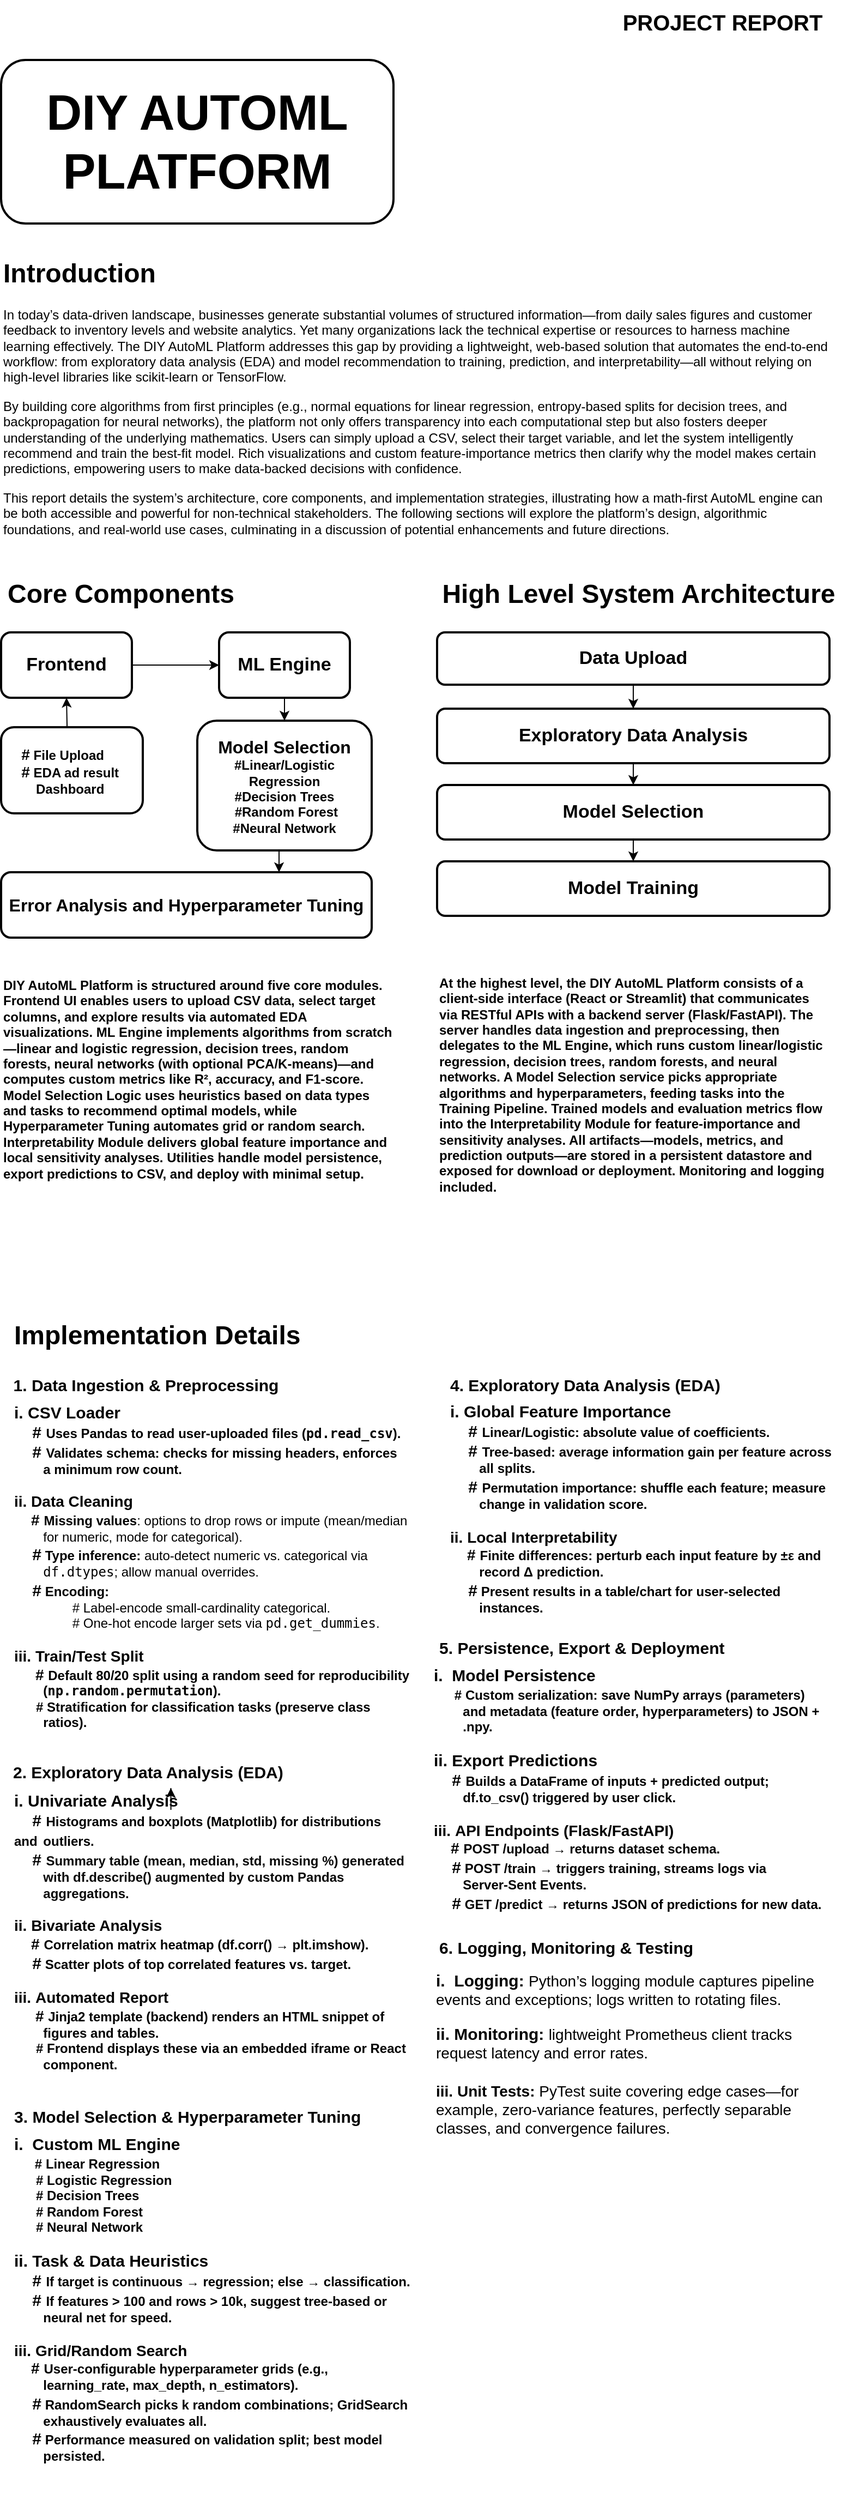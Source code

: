 <mxfile version="26.2.13">
  <diagram name="Page-1" id="kHwdLyBV5pop8FvYFpwH">
    <mxGraphModel dx="1428" dy="783" grid="0" gridSize="10" guides="1" tooltips="1" connect="1" arrows="1" fold="1" page="1" pageScale="1" pageWidth="827" pageHeight="1169" background="light-dark(#FFFFFF,#FFFFFF)" math="0" shadow="0">
      <root>
        <mxCell id="0" />
        <mxCell id="1" parent="0" />
        <mxCell id="PVdDav53qMYlW7E-gHQP-3" value="&lt;font style=&quot;font-size: 45px; color: light-dark(rgb(0, 0, 0), rgb(0, 0, 0));&quot;&gt;&lt;b&gt;DIY AUTOML&lt;/b&gt;&lt;/font&gt;&lt;div&gt;&lt;font style=&quot;font-size: 45px; color: light-dark(rgb(0, 0, 0), rgb(0, 0, 0));&quot;&gt;&lt;b&gt;PLATFORM&lt;/b&gt;&lt;/font&gt;&lt;/div&gt;" style="rounded=1;whiteSpace=wrap;html=1;fillColor=light-dark(#FFFFFF,#FFFFFF);strokeWidth=2;strokeColor=light-dark(#000000,#000000);" vertex="1" parent="1">
          <mxGeometry x="40" y="65" width="360" height="150" as="geometry" />
        </mxCell>
        <mxCell id="PVdDav53qMYlW7E-gHQP-6" value="&lt;font style=&quot;font-size: 20px; color: light-dark(rgb(0, 0, 0), rgb(0, 0, 0));&quot;&gt;&lt;b&gt;PROJECT REPORT&lt;/b&gt;&lt;/font&gt;" style="text;html=1;align=center;verticalAlign=middle;whiteSpace=wrap;rounded=0;" vertex="1" parent="1">
          <mxGeometry x="577" y="10" width="250" height="40" as="geometry" />
        </mxCell>
        <mxCell id="PVdDav53qMYlW7E-gHQP-7" value="&lt;h1 style=&quot;margin-top: 0px;&quot;&gt;&lt;font style=&quot;color: light-dark(rgb(0, 0, 0), rgb(0, 0, 0));&quot;&gt;Introduction&lt;/font&gt;&lt;/h1&gt;&lt;div&gt;&lt;p class=&quot;&quot; data-end=&quot;635&quot; data-start=&quot;23&quot;&gt;&lt;font style=&quot;color: light-dark(rgb(0, 0, 0), rgb(0, 0, 0));&quot;&gt;In today’s data-driven landscape, businesses generate substantial volumes of structured information—from daily sales figures and customer feedback to inventory levels and website analytics. Yet many organizations lack the technical expertise or resources to harness machine learning effectively. The DIY AutoML Platform addresses this gap by providing a lightweight, web‑based solution that automates the end‑to‑end workflow: from exploratory data analysis (EDA) and model recommendation to training, prediction, and interpretability—all without relying on high‑level libraries like scikit‑learn or TensorFlow.&lt;/font&gt;&lt;/p&gt;&lt;p class=&quot;&quot; data-end=&quot;1268&quot; data-start=&quot;637&quot;&gt;&lt;font style=&quot;color: light-dark(rgb(0, 0, 0), rgb(0, 0, 0));&quot;&gt;By building core algorithms from first principles (e.g., normal equations for linear regression, entropy‑based splits for decision trees, and backpropagation for neural networks), the platform not only offers transparency into each computational step but also fosters deeper understanding of the underlying mathematics. Users can simply upload a CSV, select their target variable, and let the system intelligently recommend and train the best‑fit model. Rich visualizations and custom feature‑importance metrics then clarify why the model makes certain predictions, empowering users to make data‑backed decisions with confidence.&lt;/font&gt;&lt;/p&gt;&lt;p class=&quot;&quot; data-end=&quot;1663&quot; data-start=&quot;1270&quot;&gt;&lt;font style=&quot;color: light-dark(rgb(0, 0, 0), rgb(0, 0, 0));&quot;&gt;This report details the system’s architecture, core components, and implementation strategies, illustrating how a math‑first AutoML engine can be both accessible and powerful for non‑technical stakeholders. The following sections will explore the platform’s design, algorithmic foundations, and real‑world use cases, culminating in a discussion of potential enhancements and future directions.&lt;/font&gt;&lt;/p&gt;&lt;/div&gt;" style="text;html=1;whiteSpace=wrap;overflow=hidden;rounded=0;" vertex="1" parent="1">
          <mxGeometry x="40" y="240" width="760" height="280" as="geometry" />
        </mxCell>
        <mxCell id="PVdDav53qMYlW7E-gHQP-8" value="&lt;font style=&quot;font-size: 24px; color: light-dark(rgb(0, 0, 0), rgb(0, 0, 0));&quot;&gt;&lt;b&gt;Core Components&lt;/b&gt;&lt;/font&gt;" style="text;html=1;align=center;verticalAlign=middle;whiteSpace=wrap;rounded=0;" vertex="1" parent="1">
          <mxGeometry x="40" y="520" width="220" height="70" as="geometry" />
        </mxCell>
        <mxCell id="PVdDav53qMYlW7E-gHQP-11" style="edgeStyle=orthogonalEdgeStyle;rounded=0;orthogonalLoop=1;jettySize=auto;html=1;entryX=0;entryY=0.5;entryDx=0;entryDy=0;strokeColor=light-dark(#000000,#000000);" edge="1" parent="1" source="PVdDav53qMYlW7E-gHQP-9" target="PVdDav53qMYlW7E-gHQP-10">
          <mxGeometry relative="1" as="geometry">
            <mxPoint x="230" y="620" as="targetPoint" />
          </mxGeometry>
        </mxCell>
        <mxCell id="PVdDav53qMYlW7E-gHQP-9" value="&lt;font style=&quot;font-size: 17px; color: light-dark(rgb(0, 0, 0), rgb(0, 0, 0));&quot;&gt;&lt;b&gt;Frontend&lt;/b&gt;&lt;/font&gt;" style="rounded=1;whiteSpace=wrap;html=1;fillColor=light-dark(#FFFFFF,#FFFFFF);strokeWidth=2;strokeColor=light-dark(#000000,#000000);" vertex="1" parent="1">
          <mxGeometry x="40" y="590" width="120" height="60" as="geometry" />
        </mxCell>
        <mxCell id="PVdDav53qMYlW7E-gHQP-38" style="edgeStyle=orthogonalEdgeStyle;rounded=0;orthogonalLoop=1;jettySize=auto;html=1;entryX=0.5;entryY=0;entryDx=0;entryDy=0;strokeColor=light-dark(#000000,#000000);" edge="1" parent="1" source="PVdDav53qMYlW7E-gHQP-10" target="PVdDav53qMYlW7E-gHQP-37">
          <mxGeometry relative="1" as="geometry" />
        </mxCell>
        <mxCell id="PVdDav53qMYlW7E-gHQP-10" value="&lt;font style=&quot;font-size: 17px; color: light-dark(rgb(0, 0, 0), rgb(0, 0, 0));&quot;&gt;&lt;b&gt;ML Engine&lt;/b&gt;&lt;/font&gt;" style="rounded=1;whiteSpace=wrap;html=1;strokeColor=light-dark(#000000,#000000);strokeWidth=2;fillColor=light-dark(#FFFFFF,#FFFFFF);" vertex="1" parent="1">
          <mxGeometry x="240" y="590" width="120" height="60" as="geometry" />
        </mxCell>
        <mxCell id="PVdDav53qMYlW7E-gHQP-14" style="edgeStyle=orthogonalEdgeStyle;rounded=0;orthogonalLoop=1;jettySize=auto;html=1;entryX=0.5;entryY=1;entryDx=0;entryDy=0;strokeColor=light-dark(#000000,#000000);" edge="1" parent="1" target="PVdDav53qMYlW7E-gHQP-9">
          <mxGeometry relative="1" as="geometry">
            <mxPoint x="100" y="700" as="sourcePoint" />
          </mxGeometry>
        </mxCell>
        <mxCell id="PVdDav53qMYlW7E-gHQP-32" style="edgeStyle=orthogonalEdgeStyle;rounded=0;orthogonalLoop=1;jettySize=auto;html=1;entryX=0.75;entryY=0;entryDx=0;entryDy=0;strokeColor=light-dark(#000000,#000000);" edge="1" parent="1" target="PVdDav53qMYlW7E-gHQP-31">
          <mxGeometry relative="1" as="geometry">
            <mxPoint x="300.0" y="780" as="sourcePoint" />
          </mxGeometry>
        </mxCell>
        <mxCell id="PVdDav53qMYlW7E-gHQP-17" value="&lt;font style=&quot;font-size: 24px; color: light-dark(rgb(0, 0, 0), rgb(0, 0, 0));&quot;&gt;&lt;b&gt;High Level System Architecture&lt;/b&gt;&lt;/font&gt;" style="text;html=1;align=center;verticalAlign=middle;whiteSpace=wrap;rounded=0;" vertex="1" parent="1">
          <mxGeometry x="430" y="525" width="390" height="60" as="geometry" />
        </mxCell>
        <mxCell id="PVdDav53qMYlW7E-gHQP-22" style="edgeStyle=orthogonalEdgeStyle;rounded=0;orthogonalLoop=1;jettySize=auto;html=1;entryX=0.5;entryY=0;entryDx=0;entryDy=0;strokeColor=light-dark(#000000,#000000);" edge="1" parent="1" source="PVdDav53qMYlW7E-gHQP-18" target="PVdDav53qMYlW7E-gHQP-19">
          <mxGeometry relative="1" as="geometry" />
        </mxCell>
        <mxCell id="PVdDav53qMYlW7E-gHQP-18" value="&lt;b&gt;&lt;font style=&quot;font-size: 17px; color: light-dark(rgb(0, 0, 0), rgb(0, 0, 0));&quot;&gt;Data Upload&lt;/font&gt;&lt;/b&gt;" style="rounded=1;whiteSpace=wrap;html=1;strokeWidth=2;strokeColor=light-dark(#000000,#000000);fillColor=light-dark(#FFFFFF,#FFFFFF);" vertex="1" parent="1">
          <mxGeometry x="440" y="590" width="360" height="48" as="geometry" />
        </mxCell>
        <mxCell id="PVdDav53qMYlW7E-gHQP-23" style="edgeStyle=orthogonalEdgeStyle;rounded=0;orthogonalLoop=1;jettySize=auto;html=1;entryX=0.5;entryY=0;entryDx=0;entryDy=0;strokeColor=light-dark(#000000,#000000);" edge="1" parent="1" source="PVdDav53qMYlW7E-gHQP-19" target="PVdDav53qMYlW7E-gHQP-20">
          <mxGeometry relative="1" as="geometry" />
        </mxCell>
        <mxCell id="PVdDav53qMYlW7E-gHQP-19" value="&lt;font style=&quot;font-size: 17px; color: light-dark(rgb(0, 0, 0), rgb(0, 0, 0));&quot;&gt;&lt;b style=&quot;&quot;&gt;Exploratory Data Analysis&lt;/b&gt;&lt;/font&gt;" style="rounded=1;whiteSpace=wrap;html=1;strokeWidth=2;strokeColor=light-dark(#000000,#000000);fillColor=light-dark(#FFFFFF,#FFFFFF);" vertex="1" parent="1">
          <mxGeometry x="440" y="660" width="360" height="50" as="geometry" />
        </mxCell>
        <mxCell id="PVdDav53qMYlW7E-gHQP-24" style="edgeStyle=orthogonalEdgeStyle;rounded=0;orthogonalLoop=1;jettySize=auto;html=1;entryX=0.5;entryY=0;entryDx=0;entryDy=0;strokeColor=light-dark(#000000,#090909);" edge="1" parent="1" source="PVdDav53qMYlW7E-gHQP-20" target="PVdDav53qMYlW7E-gHQP-21">
          <mxGeometry relative="1" as="geometry" />
        </mxCell>
        <mxCell id="PVdDav53qMYlW7E-gHQP-20" value="&lt;b&gt;&lt;font style=&quot;font-size: 17px; color: light-dark(rgb(0, 0, 0), rgb(0, 0, 0));&quot;&gt;Model Selection&lt;/font&gt;&lt;/b&gt;" style="rounded=1;whiteSpace=wrap;html=1;strokeWidth=2;strokeColor=light-dark(#000000,#000000);fillColor=light-dark(#FFFFFF,#FFFFFF);" vertex="1" parent="1">
          <mxGeometry x="440" y="730" width="360" height="50" as="geometry" />
        </mxCell>
        <mxCell id="PVdDav53qMYlW7E-gHQP-21" value="&lt;font style=&quot;font-size: 17px; color: light-dark(rgb(0, 0, 0), rgb(0, 0, 0));&quot;&gt;&lt;b&gt;Model Training&lt;/b&gt;&lt;/font&gt;" style="rounded=1;whiteSpace=wrap;html=1;strokeWidth=2;strokeColor=light-dark(#000000,#000000);fillColor=light-dark(#FFFFFF,#FFFFFF);" vertex="1" parent="1">
          <mxGeometry x="440" y="800" width="360" height="50" as="geometry" />
        </mxCell>
        <mxCell id="PVdDav53qMYlW7E-gHQP-25" value="&lt;font style=&quot;color: light-dark(rgb(0, 0, 0), rgb(0, 0, 0));&quot;&gt;&lt;b style=&quot;&quot;&gt;DIY AutoML Platform is structured around five core modules. Frontend&amp;nbsp;UI enables users to upload CSV data, select target columns, and explore results via automated EDA visualizations. ML&amp;nbsp;Engine implements algorithms from scratch—linear and logistic regression, decision trees, random forests, neural networks (with optional PCA/K‑means)—and computes custom metrics like R², accuracy, and F1‑score. Model Selection Logic uses heuristics based on data types and tasks to recommend optimal models, while Hyperparameter Tuning automates grid or random search. Interpretability Module delivers global feature importance and local sensitivity analyses. Utilities handle model persistence, export predictions to CSV, and deploy with minimal setup.&lt;/b&gt;&lt;/font&gt;" style="text;html=1;align=left;verticalAlign=middle;whiteSpace=wrap;rounded=0;" vertex="1" parent="1">
          <mxGeometry x="40" y="860" width="360" height="280" as="geometry" />
        </mxCell>
        <mxCell id="PVdDav53qMYlW7E-gHQP-31" value="&lt;b&gt;&lt;font style=&quot;font-size: 16px; color: light-dark(rgb(0, 0, 0), rgb(0, 0, 0));&quot;&gt;Error Analysis and Hyperparameter Tuning&lt;/font&gt;&lt;/b&gt;" style="rounded=1;whiteSpace=wrap;html=1;strokeWidth=2;strokeColor=light-dark(#000000,#000000);fillColor=light-dark(#FFFFFF,#FFFFFF);" vertex="1" parent="1">
          <mxGeometry x="40" y="810" width="340" height="60" as="geometry" />
        </mxCell>
        <mxCell id="PVdDav53qMYlW7E-gHQP-33" value="&lt;b&gt;&lt;font style=&quot;color: light-dark(rgb(0, 0, 0), rgb(0, 0, 0));&quot;&gt;At the highest level, the DIY AutoML Platform consists of a client‑side interface (React or Streamlit) that communicates via RESTful APIs with a backend server (Flask/FastAPI). The server handles data ingestion and preprocessing, then delegates to the ML Engine, which runs custom linear/logistic regression, decision trees, random forests, and neural networks. A Model Selection service picks appropriate algorithms and hyperparameters, feeding tasks into the Training Pipeline. Trained models and evaluation metrics flow into the Interpretability Module for feature‑importance and sensitivity analyses. All artifacts—models, metrics, and prediction outputs—are stored in a persistent datastore and exposed for download or deployment. Monitoring and logging included.&lt;/font&gt;&lt;/b&gt;" style="text;html=1;align=left;verticalAlign=middle;whiteSpace=wrap;rounded=0;" vertex="1" parent="1">
          <mxGeometry x="440" y="870" width="360" height="270" as="geometry" />
        </mxCell>
        <mxCell id="PVdDav53qMYlW7E-gHQP-36" value="&lt;font style=&quot;color: light-dark(rgb(0, 0, 0), rgb(0, 0, 0));&quot;&gt;&lt;b&gt;&amp;nbsp; &amp;nbsp; &amp;nbsp;&lt;font style=&quot;font-size: 14px;&quot;&gt;#&lt;/font&gt;&amp;nbsp;File Upload&lt;/b&gt;&lt;/font&gt;&lt;div&gt;&lt;font style=&quot;color: light-dark(rgb(0, 0, 0), rgb(0, 0, 0));&quot;&gt;&lt;b&gt;&amp;nbsp; &amp;nbsp; &amp;nbsp;&lt;font style=&quot;font-size: 14px;&quot;&gt;#&lt;/font&gt;&amp;nbsp;EDA ad result&amp;nbsp; &amp;nbsp; &amp;nbsp; &amp;nbsp; &amp;nbsp; &amp;nbsp; &amp;nbsp; &amp;nbsp;Dashboard&lt;/b&gt;&lt;/font&gt;&lt;/div&gt;" style="rounded=1;whiteSpace=wrap;html=1;strokeWidth=2;strokeColor=light-dark(#000000,#000000);fillColor=light-dark(#FFFFFF,#FFFFFF);align=left;" vertex="1" parent="1">
          <mxGeometry x="40" y="677" width="130" height="79" as="geometry" />
        </mxCell>
        <mxCell id="PVdDav53qMYlW7E-gHQP-37" value="&lt;div&gt;&lt;b&gt;&lt;font style=&quot;font-size: 16px; color: light-dark(rgb(0, 0, 0), rgb(0, 0, 0));&quot;&gt;Model Selection&lt;/font&gt;&lt;/b&gt;&lt;/div&gt;&lt;div&gt;&lt;span style=&quot;color: light-dark(rgb(0, 0, 0), rgb(0, 0, 0)); text-align: left; background-color: transparent;&quot;&gt;&lt;b&gt;#Linear/Logistic Regression&lt;/b&gt;&lt;/span&gt;&lt;b&gt;&lt;br&gt;&lt;span style=&quot;color: light-dark(rgb(0, 0, 0), rgb(0, 0, 0)); text-align: left; background-color: transparent;&quot;&gt;#Decision Trees&lt;/span&gt;&lt;br&gt;&lt;span style=&quot;color: light-dark(rgb(0, 0, 0), rgb(0, 0, 0)); text-align: left; background-color: transparent;&quot;&gt;&amp;nbsp;#Random Forest&lt;/span&gt;&lt;br&gt;&lt;font style=&quot;text-align: left; background-color: transparent; color: light-dark(rgb(0, 0, 0), rgb(0, 0, 0));&quot;&gt;#Neura&lt;/font&gt;&lt;font style=&quot;text-align: left; background-color: transparent; color: light-dark(rgb(0, 0, 0), rgb(0, 0, 0));&quot;&gt;l&lt;/font&gt;&lt;/b&gt;&lt;span style=&quot;text-align: left; background-color: transparent;&quot;&gt;&lt;font style=&quot;color: light-dark(rgb(0, 0, 0), rgb(0, 0, 0));&quot;&gt;&lt;b style=&quot;&quot;&gt; &lt;/b&gt;&lt;b&gt;Network&lt;/b&gt;&lt;/font&gt;&lt;/span&gt;&lt;/div&gt;" style="rounded=1;whiteSpace=wrap;html=1;strokeWidth=2;strokeColor=light-dark(#000000,#000000);fillColor=light-dark(#FFFFFF,#FFFFFF);" vertex="1" parent="1">
          <mxGeometry x="220" y="671" width="160" height="119" as="geometry" />
        </mxCell>
        <mxCell id="PVdDav53qMYlW7E-gHQP-40" value="&lt;font style=&quot;color: light-dark(rgb(0, 0, 0), rgb(0, 0, 0)); font-size: 24px;&quot;&gt;&lt;b style=&quot;&quot;&gt;Implementation Details&lt;/b&gt;&lt;/font&gt;" style="text;html=1;align=left;verticalAlign=middle;whiteSpace=wrap;rounded=0;" vertex="1" parent="1">
          <mxGeometry x="49.5" y="1220" width="341" height="30" as="geometry" />
        </mxCell>
        <mxCell id="PVdDav53qMYlW7E-gHQP-41" value="&lt;font style=&quot;color: light-dark(rgb(0, 0, 0), rgb(0, 0, 0)); font-size: 15px;&quot;&gt;&lt;b style=&quot;&quot;&gt;1. Data Ingestion &amp;amp; Preprocessing&lt;/b&gt;&lt;/font&gt;" style="text;html=1;align=center;verticalAlign=middle;whiteSpace=wrap;rounded=0;" vertex="1" parent="1">
          <mxGeometry x="49" y="1265" width="247.5" height="30" as="geometry" />
        </mxCell>
        <mxCell id="PVdDav53qMYlW7E-gHQP-43" value="&lt;font style=&quot;color: light-dark(rgb(0, 0, 0), rgb(1, 1, 1)); font-size: 15px;&quot;&gt;&lt;b&gt;i. CSV Loader&lt;/b&gt;&lt;/font&gt;&lt;div&gt;&lt;font style=&quot;&quot;&gt;&lt;b style=&quot;color: light-dark(rgb(0, 0, 0), rgb(1, 1, 1)); font-size: 15px;&quot;&gt;&amp;nbsp; &amp;nbsp; #&amp;nbsp;&lt;/b&gt;&lt;font style=&quot;color: light-dark(rgb(0, 0, 0), rgb(0, 0, 0));&quot;&gt;&lt;b&gt;&lt;span style=&quot;background-color: transparent;&quot;&gt;Uses&amp;nbsp;Pandas&amp;nbsp;to read user‑uploaded files (&lt;/span&gt;&lt;code style=&quot;background-color: transparent;&quot; data-end=&quot;294&quot; data-start=&quot;281&quot;&gt;pd.read_csv&lt;/code&gt;&lt;/b&gt;&lt;span style=&quot;background-color: transparent;&quot;&gt;&lt;b&gt;).&lt;/b&gt;&lt;/span&gt;&lt;/font&gt;&lt;b style=&quot;color: light-dark(rgb(0, 0, 0), rgb(1, 1, 1)); font-size: 15px;&quot;&gt;&lt;br&gt;&lt;/b&gt;&lt;/font&gt;&lt;/div&gt;&lt;div&gt;&lt;font style=&quot;&quot;&gt;&lt;font style=&quot;color: light-dark(rgb(0, 0, 0), rgb(0, 0, 0));&quot;&gt;&lt;span style=&quot;background-color: transparent;&quot;&gt;&lt;b&gt;&amp;nbsp; &amp;nbsp; &amp;nbsp;&lt;font style=&quot;font-size: 15px;&quot;&gt;#&amp;nbsp;&lt;/font&gt;&lt;/b&gt;&lt;/span&gt;&lt;/font&gt;&lt;/font&gt;&lt;span style=&quot;background-color: transparent;&quot;&gt;&lt;b style=&quot;&quot;&gt;&lt;font style=&quot;color: light-dark(rgb(0, 0, 0), rgb(9, 9, 9));&quot;&gt;Validates schema: checks for missing headers, enforces &lt;span style=&quot;white-space: pre;&quot;&gt;&#x9;&lt;/span&gt;a minimum row count.&lt;/font&gt;&lt;/b&gt;&lt;/span&gt;&lt;/div&gt;&lt;div&gt;&lt;span style=&quot;background-color: transparent;&quot;&gt;&lt;b style=&quot;&quot;&gt;&lt;font style=&quot;color: light-dark(rgb(0, 0, 0), rgb(9, 9, 9));&quot;&gt;&lt;br&gt;&lt;/font&gt;&lt;/b&gt;&lt;/span&gt;&lt;/div&gt;&lt;div&gt;&lt;font style=&quot;font-size: 14px; color: light-dark(rgb(0, 0, 0), rgb(0, 0, 0));&quot;&gt;&lt;b style=&quot;&quot;&gt;ii. Data Cleaning&lt;/b&gt;&lt;/font&gt;&lt;/div&gt;&lt;div&gt;&lt;font style=&quot;font-size: 14px; color: light-dark(rgb(0, 0, 0), rgb(0, 0, 0));&quot;&gt;&lt;b style=&quot;&quot;&gt;&amp;nbsp; &amp;nbsp; #&amp;nbsp;&lt;/b&gt;&lt;/font&gt;&lt;font style=&quot;color: light-dark(rgb(0, 0, 0), rgb(0, 0, 0));&quot;&gt;&lt;strong style=&quot;background-color: transparent;&quot; data-end=&quot;428&quot; data-start=&quot;410&quot;&gt;Missing values&lt;/strong&gt;&lt;span style=&quot;background-color: transparent;&quot;&gt;: options to drop rows or impute (mean/median &lt;span style=&quot;white-space: pre;&quot;&gt;&#x9;&lt;/span&gt;for numeric, mode for categorical).&lt;/span&gt;&lt;/font&gt;&lt;/div&gt;&lt;div&gt;&lt;font&gt;&lt;span style=&quot;background-color: transparent;&quot;&gt;&lt;font&gt;&lt;font style=&quot;color: light-dark(rgb(0, 0, 0), rgb(0, 0, 0));&quot;&gt;&amp;nbsp; &amp;nbsp; &amp;nbsp;&lt;/font&gt;&lt;font style=&quot;font-size: 15px; color: light-dark(rgb(0, 0, 0), rgb(0, 0, 0));&quot;&gt;&lt;b style=&quot;&quot;&gt;#&lt;/b&gt;&lt;/font&gt;&lt;/font&gt;&lt;font style=&quot;color: light-dark(rgb(0, 0, 0), rgb(0, 0, 0));&quot;&gt;&lt;b&gt;&amp;nbsp;&lt;/b&gt;&lt;/font&gt;&lt;/span&gt;&lt;/font&gt;&lt;font style=&quot;color: light-dark(rgb(0, 0, 0), rgb(0, 0, 0));&quot;&gt;&lt;span style=&quot;font-weight: bold; background-color: transparent;&quot; data-end=&quot;535&quot; data-start=&quot;517&quot;&gt;Type inference&lt;/span&gt;&lt;span style=&quot;background-color: transparent;&quot;&gt;&lt;b&gt;: &lt;/b&gt;auto‑detect numeric vs. categorical via &lt;span style=&quot;white-space: pre;&quot;&gt;&#x9;&lt;/span&gt;&lt;/span&gt;&lt;code style=&quot;background-color: transparent;&quot; data-end=&quot;588&quot; data-start=&quot;577&quot;&gt;df.dtypes&lt;/code&gt;&lt;span style=&quot;background-color: transparent;&quot;&gt;; allow manual overrides.&lt;/span&gt;&lt;/font&gt;&lt;/div&gt;&lt;div&gt;&lt;font style=&quot;color: light-dark(rgb(0, 0, 0), rgb(0, 0, 0));&quot;&gt;&lt;span style=&quot;background-color: transparent;&quot;&gt;&amp;nbsp; &amp;nbsp; &amp;nbsp;&lt;font style=&quot;font-size: 15px;&quot;&gt;&lt;b&gt;#&lt;/b&gt;&lt;/font&gt; &lt;b&gt;Encoding:&lt;/b&gt;&lt;/span&gt;&lt;/font&gt;&lt;/div&gt;&lt;div&gt;&lt;font&gt;&lt;span style=&quot;background-color: transparent;&quot;&gt;&lt;span style=&quot;color: light-dark(rgb(0, 0, 0), rgb(237, 237, 237)); white-space: pre;&quot;&gt;&#x9;&lt;/span&gt;&lt;span style=&quot;color: light-dark(rgb(0, 0, 0), rgb(237, 237, 237)); white-space: pre;&quot;&gt;&#x9;&lt;/span&gt;&lt;font style=&quot;color: light-dark(rgb(0, 0, 0), rgb(0, 0, 0));&quot;&gt;#&amp;nbsp;&lt;/font&gt;&lt;/span&gt;&lt;span style=&quot;background-color: transparent;&quot;&gt;&lt;font style=&quot;color: light-dark(rgb(0, 0, 0), rgb(0, 0, 0));&quot;&gt;Label‑encode small-cardinality categorical.&lt;/font&gt;&lt;/span&gt;&lt;span style=&quot;color: rgb(0, 0, 0); background-color: transparent;&quot;&gt;&lt;br&gt;&lt;/span&gt;&lt;/font&gt;&lt;/div&gt;&lt;div&gt;&lt;font&gt;&lt;span style=&quot;background-color: transparent;&quot;&gt;&lt;font style=&quot;color: light-dark(rgb(0, 0, 0), rgb(0, 0, 0));&quot;&gt;&lt;span style=&quot;white-space: pre;&quot;&gt;&#x9;&lt;/span&gt;&lt;span style=&quot;white-space: pre;&quot;&gt;&#x9;&lt;/span&gt;#&amp;nbsp;&lt;/font&gt;&lt;/span&gt;&lt;font style=&quot;color: light-dark(rgb(0, 0, 0), rgb(0, 0, 0));&quot;&gt;&lt;span style=&quot;background-color: transparent;&quot;&gt;One‑hot encode larger sets via &lt;/span&gt;&lt;code style=&quot;background-color: transparent;&quot; data-end=&quot;745&quot; data-start=&quot;729&quot;&gt;pd.get_dummies&lt;/code&gt;&lt;span style=&quot;background-color: transparent;&quot;&gt;.&lt;/span&gt;&lt;/font&gt;&lt;span style=&quot;background-color: transparent;&quot;&gt;&lt;font style=&quot;color: light-dark(rgb(0, 0, 0), rgb(0, 0, 0));&quot;&gt;&lt;br&gt;&lt;/font&gt;&lt;/span&gt;&lt;/font&gt;&lt;/div&gt;&lt;div&gt;&lt;font&gt;&lt;font style=&quot;color: light-dark(rgb(0, 0, 0), rgb(0, 0, 0));&quot;&gt;&lt;span style=&quot;background-color: transparent;&quot;&gt;&lt;br&gt;&lt;/span&gt;&lt;/font&gt;&lt;/font&gt;&lt;/div&gt;&lt;div&gt;&lt;font&gt;&lt;font style=&quot;color: light-dark(rgb(0, 0, 0), rgb(0, 0, 0)); font-size: 14px;&quot;&gt;&lt;span style=&quot;background-color: transparent;&quot;&gt;&lt;b&gt;iii. Train/Test Split&lt;/b&gt;&lt;/span&gt;&lt;/font&gt;&lt;/font&gt;&lt;/div&gt;&lt;div&gt;&lt;font&gt;&lt;font style=&quot;color: light-dark(rgb(0, 0, 0), rgb(0, 0, 0)); font-size: 14px;&quot;&gt;&lt;span style=&quot;background-color: transparent;&quot;&gt;&lt;b&gt;&amp;nbsp; &amp;nbsp; &amp;nbsp;#&amp;nbsp;&lt;/b&gt;&lt;/span&gt;&lt;/font&gt;&lt;/font&gt;&lt;font style=&quot;color: light-dark(rgb(0, 0, 0), rgb(0, 0, 0));&quot;&gt;&lt;b&gt;&lt;span style=&quot;background-color: transparent;&quot;&gt;Default 80/20 split using a random seed for reproducibility &lt;span style=&quot;white-space: pre;&quot;&gt;&#x9;&lt;/span&gt;(&lt;/span&gt;&lt;code style=&quot;background-color: transparent;&quot; data-end=&quot;864&quot; data-start=&quot;841&quot;&gt;np.random.permutation&lt;/code&gt;&lt;span style=&quot;background-color: transparent;&quot;&gt;).&lt;/span&gt;&lt;/b&gt;&lt;/font&gt;&lt;/div&gt;&lt;div&gt;&lt;font style=&quot;color: light-dark(rgb(0, 0, 0), rgb(0, 0, 0));&quot;&gt;&lt;b&gt;&lt;span style=&quot;background-color: transparent;&quot;&gt;&amp;nbsp; &amp;nbsp; &amp;nbsp; #&amp;nbsp;&lt;/span&gt;&lt;/b&gt;&lt;/font&gt;&lt;span style=&quot;background-color: transparent;&quot;&gt;&lt;b style=&quot;&quot;&gt;&lt;font style=&quot;color: light-dark(rgb(0, 0, 0), rgb(0, 0, 0));&quot;&gt;Stratification for classification tasks (preserve class &lt;span style=&quot;white-space: pre;&quot;&gt;&#x9;&lt;/span&gt;ratios).&lt;/font&gt;&lt;/b&gt;&lt;/span&gt;&lt;/div&gt;&lt;div&gt;&lt;br&gt;&lt;/div&gt;&lt;div&gt;&lt;font style=&quot;&quot;&gt;&lt;font style=&quot;color: light-dark(rgb(0, 0, 0), rgb(0, 0, 0));&quot;&gt;&lt;span style=&quot;background-color: transparent;&quot;&gt;&lt;b&gt;&lt;span style=&quot;white-space: pre;&quot;&gt;&#x9;&lt;/span&gt;&amp;nbsp;&lt;br&gt;&lt;/b&gt;&lt;/span&gt;&lt;/font&gt;&lt;/font&gt;&lt;/div&gt;" style="text;html=1;align=left;verticalAlign=middle;whiteSpace=wrap;rounded=0;" vertex="1" parent="1">
          <mxGeometry x="49.5" y="1297" width="364.5" height="327" as="geometry" />
        </mxCell>
        <mxCell id="PVdDav53qMYlW7E-gHQP-44" value="&lt;font style=&quot;color: light-dark(rgb(0, 0, 0), rgb(1, 1, 1)); font-size: 15px;&quot;&gt;&lt;b&gt;i.&amp;nbsp;&lt;/b&gt;&lt;/font&gt;&lt;font style=&quot;color: light-dark(rgb(1, 1, 1), rgb(0, 0, 0));&quot;&gt;&lt;span style=&quot;font-size: 15px;&quot;&gt;&lt;b style=&quot;&quot;&gt;Univariate Analysis&lt;/b&gt;&lt;/span&gt;&lt;/font&gt;&lt;div&gt;&lt;font style=&quot;&quot;&gt;&lt;b style=&quot;color: light-dark(rgb(0, 0, 0), rgb(1, 1, 1)); font-size: 15px;&quot;&gt;&amp;nbsp; &amp;nbsp; #&lt;/b&gt;&lt;font style=&quot;color: light-dark(rgb(0, 0, 0), rgb(0, 0, 0));&quot;&gt;&lt;b style=&quot;font-size: 15px;&quot;&gt;&amp;nbsp;&lt;/b&gt;&lt;span style=&quot;background-color: transparent;&quot;&gt;&lt;font&gt;&lt;b style=&quot;&quot;&gt;Histograms and boxplots (Matplotlib) for distributions and &lt;span style=&quot;white-space: pre;&quot;&gt;&#x9;&lt;/span&gt;outliers.&lt;/b&gt;&lt;/font&gt;&lt;/span&gt;&lt;/font&gt;&lt;b style=&quot;color: light-dark(rgb(0, 0, 0), rgb(1, 1, 1)); font-size: 15px;&quot;&gt;&lt;br&gt;&lt;/b&gt;&lt;/font&gt;&lt;/div&gt;&lt;div&gt;&lt;font style=&quot;&quot;&gt;&lt;font style=&quot;color: light-dark(rgb(0, 0, 0), rgb(0, 0, 0));&quot;&gt;&lt;span style=&quot;background-color: transparent;&quot;&gt;&lt;b&gt;&amp;nbsp; &amp;nbsp; &amp;nbsp;&lt;font style=&quot;font-size: 15px;&quot;&gt;#&amp;nbsp;&lt;/font&gt;&lt;/b&gt;&lt;/span&gt;&lt;/font&gt;&lt;/font&gt;&lt;span style=&quot;background-color: transparent;&quot;&gt;&lt;font style=&quot;color: light-dark(rgb(9, 9, 9), rgb(0, 0, 0));&quot;&gt;&lt;b style=&quot;&quot;&gt;Summary table (mean, median, std, missing %) generated &lt;span style=&quot;white-space: pre;&quot;&gt;&#x9;&lt;/span&gt;with df.describe() augmented by custom Pandas &lt;span style=&quot;white-space: pre;&quot;&gt;&#x9;&lt;/span&gt;aggregations.&lt;/b&gt;&lt;/font&gt;&lt;/span&gt;&lt;/div&gt;&lt;div&gt;&lt;span style=&quot;background-color: transparent;&quot;&gt;&lt;b style=&quot;&quot;&gt;&lt;font style=&quot;color: light-dark(rgb(0, 0, 0), rgb(9, 9, 9));&quot;&gt;&lt;br&gt;&lt;/font&gt;&lt;/b&gt;&lt;/span&gt;&lt;/div&gt;&lt;div&gt;&lt;font style=&quot;font-size: 14px; color: light-dark(rgb(0, 0, 0), rgb(0, 0, 0));&quot;&gt;&lt;b style=&quot;&quot;&gt;ii.&amp;nbsp;&lt;/b&gt;&lt;/font&gt;&lt;span style=&quot;background-color: transparent; font-size: 14px;&quot;&gt;&lt;font style=&quot;color: light-dark(rgb(0, 0, 0), rgb(0, 0, 0));&quot;&gt;&lt;b style=&quot;&quot;&gt;Bivariate Analysis&lt;/b&gt;&lt;/font&gt;&lt;/span&gt;&lt;/div&gt;&lt;div&gt;&lt;font style=&quot;color: light-dark(rgb(0, 0, 0), rgb(0, 0, 0));&quot;&gt;&lt;font style=&quot;font-size: 14px;&quot;&gt;&lt;b style=&quot;&quot;&gt;&amp;nbsp; &amp;nbsp; #&amp;nbsp;&lt;/b&gt;&lt;/font&gt;&lt;span style=&quot;background-color: transparent;&quot;&gt;&lt;font&gt;&lt;b&gt;Correlation matrix heatmap (df.corr() → plt.imshow).&lt;/b&gt;&lt;/font&gt;&lt;/span&gt;&lt;/font&gt;&lt;/div&gt;&lt;div&gt;&lt;font style=&quot;color: light-dark(rgb(0, 0, 0), rgb(0, 0, 0));&quot;&gt;&lt;font&gt;&lt;span style=&quot;background-color: transparent;&quot;&gt;&lt;font&gt;&lt;font style=&quot;&quot;&gt;&amp;nbsp; &amp;nbsp; &amp;nbsp;&lt;/font&gt;&lt;font style=&quot;font-size: 15px;&quot;&gt;&lt;b style=&quot;&quot;&gt;#&lt;/b&gt;&lt;/font&gt;&lt;/font&gt;&lt;font style=&quot;&quot;&gt;&lt;b&gt;&amp;nbsp;&lt;/b&gt;&lt;/font&gt;&lt;/span&gt;&lt;/font&gt;&lt;span style=&quot;background-color: transparent;&quot;&gt;&lt;font&gt;&lt;b&gt;Scatter plots of top correlated features vs. target.&lt;/b&gt;&lt;/font&gt;&lt;/span&gt;&lt;/font&gt;&lt;/div&gt;&lt;div&gt;&lt;font&gt;&lt;font style=&quot;color: light-dark(rgb(0, 0, 0), rgb(0, 0, 0));&quot;&gt;&lt;span style=&quot;background-color: transparent;&quot;&gt;&lt;br&gt;&lt;/span&gt;&lt;/font&gt;&lt;/font&gt;&lt;/div&gt;&lt;div&gt;&lt;font style=&quot;color: light-dark(rgb(0, 0, 0), rgb(0, 0, 0));&quot;&gt;&lt;font&gt;&lt;font style=&quot;font-size: 14px;&quot;&gt;&lt;span style=&quot;background-color: transparent;&quot;&gt;&lt;b&gt;iii.&amp;nbsp;&lt;/b&gt;&lt;/span&gt;&lt;/font&gt;&lt;/font&gt;&lt;span style=&quot;background-color: transparent; font-size: 14px;&quot;&gt;&lt;font&gt;&lt;b&gt;Automated Report&lt;/b&gt;&lt;/font&gt;&lt;/span&gt;&lt;/font&gt;&lt;/div&gt;&lt;div&gt;&lt;font style=&quot;color: light-dark(rgb(0, 0, 0), rgb(0, 0, 0));&quot;&gt;&lt;font&gt;&lt;font style=&quot;font-size: 14px;&quot;&gt;&lt;span style=&quot;background-color: transparent;&quot;&gt;&lt;b&gt;&amp;nbsp; &amp;nbsp; &amp;nbsp;#&amp;nbsp;&lt;/b&gt;&lt;/span&gt;&lt;/font&gt;&lt;/font&gt;&lt;span style=&quot;background-color: transparent;&quot;&gt;&lt;font&gt;&lt;b&gt;Jinja2 template (backend) renders an HTML snippet of &lt;span style=&quot;white-space: pre;&quot;&gt;&#x9;&lt;/span&gt;figures and tables.&lt;/b&gt;&lt;/font&gt;&lt;/span&gt;&lt;/font&gt;&lt;/div&gt;&lt;div&gt;&lt;font style=&quot;color: light-dark(rgb(0, 0, 0), rgb(0, 0, 0));&quot;&gt;&lt;font style=&quot;&quot;&gt;&lt;b&gt;&lt;span style=&quot;background-color: transparent;&quot;&gt;&amp;nbsp; &amp;nbsp; &amp;nbsp; #&amp;nbsp;&lt;/span&gt;&lt;/b&gt;&lt;/font&gt;&lt;span style=&quot;background-color: transparent;&quot;&gt;&lt;font&gt;&lt;b&gt;Frontend displays these via an embedded iframe or React &lt;span style=&quot;white-space: pre;&quot;&gt;&#x9;&lt;/span&gt;component.&lt;/b&gt;&lt;/font&gt;&lt;/span&gt;&lt;/font&gt;&lt;/div&gt;&lt;div&gt;&lt;br&gt;&lt;/div&gt;&lt;div&gt;&lt;font style=&quot;&quot;&gt;&lt;font style=&quot;color: light-dark(rgb(0, 0, 0), rgb(0, 0, 0));&quot;&gt;&lt;span style=&quot;background-color: transparent;&quot;&gt;&lt;b&gt;&lt;span style=&quot;white-space: pre;&quot;&gt;&#x9;&lt;/span&gt;&amp;nbsp;&lt;br&gt;&lt;/b&gt;&lt;/span&gt;&lt;/font&gt;&lt;/font&gt;&lt;/div&gt;" style="text;html=1;align=left;verticalAlign=middle;whiteSpace=wrap;rounded=0;" vertex="1" parent="1">
          <mxGeometry x="49.5" y="1650" width="362.5" height="291" as="geometry" />
        </mxCell>
        <mxCell id="PVdDav53qMYlW7E-gHQP-45" value="&lt;b&gt;&lt;font style=&quot;font-size: 15px; color: light-dark(rgb(0, 0, 0), rgb(0, 0, 0));&quot;&gt;2. Exploratory Data Analysis (EDA)&lt;/font&gt;&lt;/b&gt;" style="text;html=1;align=left;verticalAlign=middle;whiteSpace=wrap;rounded=0;" vertex="1" parent="1">
          <mxGeometry x="49" y="1620" width="293.5" height="30" as="geometry" />
        </mxCell>
        <mxCell id="PVdDav53qMYlW7E-gHQP-46" style="edgeStyle=orthogonalEdgeStyle;rounded=0;orthogonalLoop=1;jettySize=auto;html=1;exitX=0.5;exitY=1;exitDx=0;exitDy=0;" edge="1" parent="1" source="PVdDav53qMYlW7E-gHQP-45" target="PVdDav53qMYlW7E-gHQP-45">
          <mxGeometry relative="1" as="geometry" />
        </mxCell>
        <mxCell id="PVdDav53qMYlW7E-gHQP-47" value="&lt;font style=&quot;color: light-dark(rgb(0, 0, 0), rgb(0, 0, 0));&quot;&gt;&lt;font style=&quot;&quot;&gt;&lt;span style=&quot;font-size: 15px;&quot;&gt;&lt;b style=&quot;&quot;&gt;3.&amp;nbsp;&lt;/b&gt;&lt;/span&gt;&lt;/font&gt;&lt;font&gt;&lt;span style=&quot;font-size: 15px;&quot;&gt;&lt;b style=&quot;&quot;&gt;Model Selection &amp;amp; Hyperparameter Tuning&lt;/b&gt;&lt;/span&gt;&lt;/font&gt;&lt;/font&gt;" style="text;html=1;align=left;verticalAlign=middle;whiteSpace=wrap;rounded=0;" vertex="1" parent="1">
          <mxGeometry x="49.5" y="1936" width="333.5" height="30" as="geometry" />
        </mxCell>
        <mxCell id="PVdDav53qMYlW7E-gHQP-48" value="&lt;div&gt;&lt;font style=&quot;&quot;&gt;&lt;font style=&quot;font-size: 15px;&quot;&gt;&lt;b style=&quot;&quot;&gt;&lt;font style=&quot;color: light-dark(rgb(0, 0, 0), rgb(0, 0, 0));&quot;&gt;i.&amp;nbsp; &lt;/font&gt;&lt;/b&gt;&lt;/font&gt;&lt;/font&gt;&lt;span style=&quot;background-color: transparent;&quot;&gt;&lt;font style=&quot;color: light-dark(rgb(0, 0, 0), rgb(0, 0, 0)); font-size: 15px;&quot;&gt;&lt;b style=&quot;&quot;&gt;Custom ML Engine&lt;/b&gt;&lt;/font&gt;&lt;/span&gt;&lt;/div&gt;&lt;div&gt;&lt;span style=&quot;background-color: transparent;&quot;&gt;&lt;font&gt;&lt;b style=&quot;&quot;&gt;&lt;font&gt;&lt;span style=&quot;color: light-dark(rgb(0, 0, 0), rgb(237, 237, 237)); font-size: 14px;&quot;&gt;&amp;nbsp; &amp;nbsp; &lt;/span&gt;&lt;font style=&quot;&quot;&gt;&lt;font style=&quot;color: light-dark(rgb(0, 0, 0), rgb(0, 0, 0));&quot;&gt;&amp;nbsp;&lt;/font&gt;&lt;font style=&quot;color: light-dark(rgb(0, 0, 0), rgb(0, 0, 0));&quot;&gt;#&lt;/font&gt;&lt;/font&gt;&lt;/font&gt;&lt;font style=&quot;color: light-dark(rgb(0, 0, 0), rgb(0, 0, 0));&quot;&gt;&amp;nbsp;&lt;/font&gt;&lt;/b&gt;&lt;/font&gt;&lt;/span&gt;&lt;span style=&quot;background-color: transparent;&quot;&gt;&lt;b style=&quot;&quot;&gt;&lt;font style=&quot;color: light-dark(rgb(0, 0, 0), rgb(0, 0, 0));&quot;&gt;Linear Regression&lt;/font&gt;&lt;/b&gt;&lt;/span&gt;&lt;/div&gt;&lt;div&gt;&lt;span style=&quot;background-color: transparent;&quot;&gt;&lt;b style=&quot;&quot;&gt;&lt;font style=&quot;color: light-dark(rgb(0, 0, 0), rgb(0, 0, 0));&quot;&gt;&amp;nbsp; &amp;nbsp; &amp;nbsp; # Logistic Regression&lt;/font&gt;&lt;/b&gt;&lt;/span&gt;&lt;/div&gt;&lt;div&gt;&lt;span style=&quot;background-color: transparent;&quot;&gt;&lt;b style=&quot;&quot;&gt;&lt;font style=&quot;color: light-dark(rgb(0, 0, 0), rgb(0, 0, 0));&quot;&gt;&amp;nbsp; &amp;nbsp; &amp;nbsp; # Decision Trees&lt;/font&gt;&lt;/b&gt;&lt;/span&gt;&lt;/div&gt;&lt;div&gt;&lt;span style=&quot;background-color: transparent;&quot;&gt;&lt;b style=&quot;&quot;&gt;&lt;font style=&quot;color: light-dark(rgb(0, 0, 0), rgb(0, 0, 0));&quot;&gt;&amp;nbsp; &amp;nbsp; &amp;nbsp; # Random Forest&lt;/font&gt;&lt;/b&gt;&lt;/span&gt;&lt;/div&gt;&lt;div&gt;&lt;span style=&quot;background-color: transparent;&quot;&gt;&lt;b style=&quot;&quot;&gt;&lt;font style=&quot;color: light-dark(rgb(0, 0, 0), rgb(0, 0, 0));&quot;&gt;&amp;nbsp; &amp;nbsp; &amp;nbsp; # Neural Network&lt;/font&gt;&lt;/b&gt;&lt;/span&gt;&lt;/div&gt;&lt;div&gt;&lt;span style=&quot;background-color: transparent;&quot;&gt;&lt;b style=&quot;&quot;&gt;&lt;font style=&quot;color: light-dark(rgb(0, 0, 0), rgb(0, 0, 0));&quot;&gt;&lt;br&gt;&lt;/font&gt;&lt;/b&gt;&lt;/span&gt;&lt;/div&gt;&lt;font style=&quot;color: light-dark(rgb(0, 0, 0), rgb(0, 0, 0));&quot;&gt;&lt;font style=&quot;font-size: 15px;&quot;&gt;&lt;b style=&quot;&quot;&gt;ii.&amp;nbsp;&lt;/b&gt;&lt;/font&gt;&lt;font&gt;&lt;span style=&quot;font-size: 15px;&quot;&gt;&lt;b&gt;Task &amp;amp; Data Heuristics&lt;/b&gt;&lt;/span&gt;&lt;/font&gt;&lt;/font&gt;&lt;div&gt;&lt;font style=&quot;color: light-dark(rgb(0, 0, 0), rgb(0, 0, 0));&quot;&gt;&lt;b style=&quot;background-color: transparent; font-size: 15px;&quot;&gt;&amp;nbsp; &amp;nbsp; #&lt;/b&gt;&lt;font style=&quot;background-color: transparent;&quot;&gt;&lt;b style=&quot;font-size: 15px;&quot;&gt;&amp;nbsp;&lt;/b&gt;&lt;/font&gt;&lt;font&gt;&lt;b&gt;If target is continuous → regression; else → classification.&lt;/b&gt;&lt;/font&gt;&lt;/font&gt;&lt;div&gt;&lt;font style=&quot;color: light-dark(rgb(0, 0, 0), rgb(0, 0, 0));&quot;&gt;&lt;font style=&quot;&quot;&gt;&lt;font style=&quot;&quot;&gt;&lt;span style=&quot;background-color: transparent;&quot;&gt;&lt;b&gt;&amp;nbsp; &amp;nbsp; &amp;nbsp;&lt;font style=&quot;font-size: 15px;&quot;&gt;#&amp;nbsp;&lt;/font&gt;&lt;/b&gt;&lt;/span&gt;&lt;/font&gt;&lt;/font&gt;&lt;span style=&quot;background-color: transparent;&quot;&gt;&lt;font&gt;&lt;b&gt;If features &amp;gt; 100 and rows &amp;gt; 10k, suggest tree‑based or &lt;span style=&quot;white-space: pre;&quot;&gt;&#x9;&lt;/span&gt;neural net for speed.&lt;/b&gt;&lt;/font&gt;&lt;/span&gt;&lt;/font&gt;&lt;/div&gt;&lt;div&gt;&lt;span style=&quot;background-color: transparent;&quot;&gt;&lt;b style=&quot;&quot;&gt;&lt;font style=&quot;color: light-dark(rgb(0, 0, 0), rgb(0, 0, 0));&quot;&gt;&lt;br&gt;&lt;/font&gt;&lt;/b&gt;&lt;/span&gt;&lt;/div&gt;&lt;div&gt;&lt;font style=&quot;color: light-dark(rgb(0, 0, 0), rgb(0, 0, 0));&quot;&gt;&lt;font style=&quot;font-size: 14px;&quot;&gt;&lt;b style=&quot;&quot;&gt;iii.&amp;nbsp;&lt;/b&gt;&lt;/font&gt;&lt;span style=&quot;background-color: transparent; font-size: 14px;&quot;&gt;&lt;font&gt;&lt;b&gt;Grid/Random Search&lt;/b&gt;&lt;/font&gt;&lt;/span&gt;&lt;/font&gt;&lt;/div&gt;&lt;div&gt;&lt;font style=&quot;color: light-dark(rgb(0, 0, 0), rgb(0, 0, 0));&quot;&gt;&lt;font style=&quot;&quot;&gt;&lt;font style=&quot;font-size: 14px;&quot;&gt;&lt;b style=&quot;&quot;&gt;&amp;nbsp; &amp;nbsp; #&amp;nbsp;&lt;/b&gt;&lt;/font&gt;&lt;/font&gt;&lt;span style=&quot;background-color: transparent;&quot;&gt;&lt;font&gt;&lt;b&gt;User‑configurable hyperparameter grids (e.g., &lt;span style=&quot;white-space: pre;&quot;&gt;&#x9;&lt;/span&gt;learning_rate, max_depth, n_estimators).&lt;/b&gt;&lt;/font&gt;&lt;/span&gt;&lt;/font&gt;&lt;/div&gt;&lt;div&gt;&lt;font style=&quot;color: light-dark(rgb(0, 0, 0), rgb(0, 0, 0));&quot;&gt;&lt;font style=&quot;&quot;&gt;&lt;font&gt;&lt;span style=&quot;background-color: transparent;&quot;&gt;&lt;font&gt;&lt;font style=&quot;&quot;&gt;&amp;nbsp; &amp;nbsp; &amp;nbsp;&lt;/font&gt;&lt;font style=&quot;font-size: 15px;&quot;&gt;&lt;b style=&quot;&quot;&gt;#&lt;/b&gt;&lt;/font&gt;&lt;/font&gt;&lt;font style=&quot;&quot;&gt;&lt;b&gt;&amp;nbsp;&lt;/b&gt;&lt;/font&gt;&lt;/span&gt;&lt;/font&gt;&lt;/font&gt;&lt;span style=&quot;background-color: transparent;&quot;&gt;&lt;font&gt;&lt;b&gt;RandomSearch picks k random combinations; GridSearch &lt;span style=&quot;white-space: pre;&quot;&gt;&#x9;&lt;/span&gt;exhaustively evaluates all.&lt;/b&gt;&lt;/font&gt;&lt;/span&gt;&lt;/font&gt;&lt;/div&gt;&lt;div&gt;&lt;font style=&quot;color: light-dark(rgb(0, 0, 0), rgb(0, 0, 0));&quot;&gt;&lt;font style=&quot;&quot;&gt;&lt;span style=&quot;background-color: transparent;&quot;&gt;&amp;nbsp; &amp;nbsp; &amp;nbsp;&lt;font style=&quot;font-size: 15px;&quot;&gt;&lt;b&gt;#&lt;/b&gt;&lt;/font&gt;&lt;b&gt;&amp;nbsp;&lt;/b&gt;&lt;/span&gt;&lt;/font&gt;&lt;span style=&quot;background-color: transparent;&quot;&gt;&lt;font&gt;&lt;b&gt;Performance measured on validation split; best model &lt;span style=&quot;white-space: pre;&quot;&gt;&#x9;&lt;/span&gt;persisted.&lt;/b&gt;&lt;/font&gt;&lt;/span&gt;&lt;/font&gt;&lt;/div&gt;&lt;div&gt;&lt;font style=&quot;&quot;&gt;&lt;font style=&quot;color: light-dark(rgb(0, 0, 0), rgb(0, 0, 0));&quot;&gt;&lt;span style=&quot;background-color: transparent;&quot;&gt;&lt;b&gt;&lt;span style=&quot;white-space: pre;&quot;&gt;&#x9;&lt;/span&gt;&amp;nbsp;&lt;br&gt;&lt;/b&gt;&lt;/span&gt;&lt;/font&gt;&lt;/font&gt;&lt;/div&gt;&lt;/div&gt;" style="text;html=1;align=left;verticalAlign=middle;whiteSpace=wrap;rounded=0;" vertex="1" parent="1">
          <mxGeometry x="49.5" y="1949" width="365.5" height="353" as="geometry" />
        </mxCell>
        <mxCell id="PVdDav53qMYlW7E-gHQP-49" value="&lt;b&gt;&lt;font style=&quot;font-size: 15px; color: light-dark(rgb(0, 0, 0), rgb(0, 0, 0));&quot;&gt;4. Exploratory Data Analysis (EDA)&lt;/font&gt;&lt;/b&gt;" style="text;html=1;align=left;verticalAlign=middle;whiteSpace=wrap;rounded=0;" vertex="1" parent="1">
          <mxGeometry x="450" y="1265" width="293.5" height="30" as="geometry" />
        </mxCell>
        <mxCell id="PVdDav53qMYlW7E-gHQP-50" value="&lt;font style=&quot;color: light-dark(rgb(0, 0, 0), rgb(0, 0, 0));&quot;&gt;&lt;font style=&quot;font-size: 15px;&quot;&gt;&lt;b style=&quot;&quot;&gt;i.&amp;nbsp;&lt;/b&gt;&lt;/font&gt;&lt;font&gt;&lt;span style=&quot;font-size: 15px;&quot;&gt;&lt;b&gt;Global Feature Importance&lt;/b&gt;&lt;/span&gt;&lt;/font&gt;&lt;/font&gt;&lt;div&gt;&lt;font style=&quot;color: light-dark(rgb(0, 0, 0), rgb(0, 0, 0));&quot;&gt;&lt;b style=&quot;font-size: 15px;&quot;&gt;&amp;nbsp; &amp;nbsp; #&lt;/b&gt;&lt;font style=&quot;&quot;&gt;&lt;b style=&quot;font-size: 15px;&quot;&gt;&amp;nbsp;&lt;/b&gt;&lt;/font&gt;&lt;span style=&quot;background-color: transparent;&quot;&gt;&lt;font&gt;&lt;b&gt;Linear/Logistic: absolute value of coefficients.&lt;/b&gt;&lt;/font&gt;&lt;/span&gt;&lt;b style=&quot;font-size: 15px;&quot;&gt;&lt;br&gt;&lt;/b&gt;&lt;/font&gt;&lt;/div&gt;&lt;div&gt;&lt;font style=&quot;color: light-dark(rgb(0, 0, 0), rgb(0, 0, 0));&quot;&gt;&lt;font style=&quot;&quot;&gt;&lt;font style=&quot;&quot;&gt;&lt;span style=&quot;background-color: transparent;&quot;&gt;&lt;b&gt;&amp;nbsp; &amp;nbsp; &amp;nbsp;&lt;font style=&quot;font-size: 15px;&quot;&gt;#&amp;nbsp;&lt;/font&gt;&lt;/b&gt;&lt;/span&gt;&lt;/font&gt;&lt;/font&gt;&lt;span style=&quot;background-color: transparent;&quot;&gt;&lt;font&gt;&lt;b&gt;Tree‑based: average information gain per feature across &lt;span style=&quot;white-space: pre;&quot;&gt;&#x9;&lt;/span&gt;all splits.&lt;/b&gt;&lt;/font&gt;&lt;/span&gt;&lt;/font&gt;&lt;/div&gt;&lt;div&gt;&lt;font style=&quot;color: light-dark(rgb(0, 0, 0), rgb(0, 0, 0));&quot;&gt;&lt;b style=&quot;font-size: 15px;&quot;&gt;&amp;nbsp; &amp;nbsp; #&lt;/b&gt;&lt;font style=&quot;&quot;&gt;&lt;b style=&quot;font-size: 15px;&quot;&gt;&amp;nbsp;&lt;/b&gt;&lt;/font&gt;&lt;span style=&quot;background-color: transparent;&quot;&gt;&lt;font&gt;&lt;b&gt;Permutation importance: shuffle each feature; measure &lt;span style=&quot;white-space: pre;&quot;&gt;&#x9;&lt;/span&gt;change in validation score.&lt;/b&gt;&lt;/font&gt;&lt;/span&gt;&lt;/font&gt;&lt;/div&gt;&lt;div&gt;&lt;span style=&quot;background-color: transparent;&quot;&gt;&lt;b style=&quot;&quot;&gt;&lt;font style=&quot;color: light-dark(rgb(0, 0, 0), rgb(0, 0, 0));&quot;&gt;&lt;br&gt;&lt;/font&gt;&lt;/b&gt;&lt;/span&gt;&lt;/div&gt;&lt;div&gt;&lt;font style=&quot;color: light-dark(rgb(0, 0, 0), rgb(0, 0, 0));&quot;&gt;&lt;font style=&quot;font-size: 14px;&quot;&gt;&lt;b style=&quot;&quot;&gt;ii.&amp;nbsp;&lt;/b&gt;&lt;/font&gt;&lt;span style=&quot;background-color: transparent; font-size: 14px;&quot;&gt;&lt;font&gt;&lt;b&gt;Local Interpretability&lt;/b&gt;&lt;/font&gt;&lt;/span&gt;&lt;/font&gt;&lt;/div&gt;&lt;div&gt;&lt;font style=&quot;color: light-dark(rgb(0, 0, 0), rgb(0, 0, 0));&quot;&gt;&lt;font style=&quot;font-size: 14px;&quot;&gt;&lt;b style=&quot;&quot;&gt;&amp;nbsp; &amp;nbsp; #&amp;nbsp;&lt;/b&gt;&lt;/font&gt;&lt;span style=&quot;background-color: transparent;&quot;&gt;&lt;font style=&quot;&quot;&gt;&lt;font&gt;&lt;b&gt;Finite differences: perturb each input feature by ±ε and &lt;span style=&quot;white-space: pre;&quot;&gt;&#x9;&lt;/span&gt;record Δ prediction.&lt;/b&gt;&lt;/font&gt;&lt;/font&gt;&lt;/span&gt;&lt;/font&gt;&lt;/div&gt;&lt;div&gt;&lt;font style=&quot;color: light-dark(rgb(0, 0, 0), rgb(0, 0, 0));&quot;&gt;&lt;font style=&quot;&quot;&gt;&lt;font&gt;&lt;span style=&quot;background-color: transparent;&quot;&gt;&lt;font&gt;&lt;font style=&quot;&quot;&gt;&amp;nbsp; &amp;nbsp; &amp;nbsp;&lt;/font&gt;&lt;font style=&quot;font-size: 15px;&quot;&gt;&lt;b style=&quot;&quot;&gt;#&lt;/b&gt;&lt;/font&gt;&lt;/font&gt;&lt;font style=&quot;&quot;&gt;&lt;b&gt;&amp;nbsp;&lt;/b&gt;&lt;/font&gt;&lt;/span&gt;&lt;/font&gt;&lt;/font&gt;&lt;span style=&quot;background-color: transparent;&quot;&gt;&lt;font&gt;&lt;b&gt;Present results in a table/chart for user‑selected &lt;span style=&quot;white-space: pre;&quot;&gt;&#x9;&lt;/span&gt;instances.&lt;/b&gt;&lt;/font&gt;&lt;/span&gt;&lt;/font&gt;&lt;/div&gt;&lt;div&gt;&lt;font style=&quot;color: light-dark(rgb(0, 0, 0), rgb(0, 0, 0));&quot;&gt;&lt;br&gt;&lt;/font&gt;&lt;/div&gt;&lt;div&gt;&lt;font style=&quot;&quot;&gt;&lt;font style=&quot;&quot;&gt;&lt;span style=&quot;background-color: transparent;&quot;&gt;&lt;b style=&quot;&quot;&gt;&lt;font style=&quot;color: light-dark(rgb(0, 0, 0), rgb(0, 0, 0));&quot;&gt;&lt;span style=&quot;white-space: pre;&quot;&gt;&#x9;&lt;/span&gt;&amp;nbsp;&lt;/font&gt;&lt;br&gt;&lt;/b&gt;&lt;/span&gt;&lt;/font&gt;&lt;/font&gt;&lt;/div&gt;" style="text;html=1;align=left;verticalAlign=middle;whiteSpace=wrap;rounded=0;" vertex="1" parent="1">
          <mxGeometry x="450" y="1295" width="366" height="226" as="geometry" />
        </mxCell>
        <mxCell id="PVdDav53qMYlW7E-gHQP-51" value="&lt;font style=&quot;color: light-dark(rgb(0, 0, 0), rgb(0, 0, 0));&quot;&gt;&lt;b&gt;&lt;font style=&quot;font-size: 15px;&quot;&gt;5.&amp;nbsp;&lt;/font&gt;&lt;/b&gt;&lt;span style=&quot;background-color: transparent; font-size: 15px;&quot;&gt;&lt;font&gt;&lt;b&gt;Persistence, Export &amp;amp; Deployment&lt;/b&gt;&lt;/font&gt;&lt;/span&gt;&lt;/font&gt;&lt;div&gt;&lt;span style=&quot;background-color: transparent; color: light-dark(rgb(0, 0, 0), rgb(255, 255, 255));&quot;&gt;&lt;br&gt;&lt;/span&gt;&lt;/div&gt;" style="text;html=1;align=left;verticalAlign=middle;whiteSpace=wrap;rounded=0;" vertex="1" parent="1">
          <mxGeometry x="440" y="1510" width="293.5" height="37" as="geometry" />
        </mxCell>
        <mxCell id="PVdDav53qMYlW7E-gHQP-52" value="&lt;div&gt;&lt;font style=&quot;color: light-dark(rgb(0, 0, 0), rgb(0, 0, 0));&quot;&gt;&lt;font style=&quot;&quot;&gt;&lt;font style=&quot;font-size: 15px;&quot;&gt;&lt;b style=&quot;&quot;&gt;&lt;font style=&quot;&quot;&gt;i.&amp;nbsp;&amp;nbsp;&lt;/font&gt;&lt;/b&gt;&lt;/font&gt;&lt;/font&gt;&lt;span style=&quot;background-color: transparent; font-size: 15px;&quot;&gt;&lt;font style=&quot;&quot;&gt;&lt;b style=&quot;&quot;&gt;Model Persistence&lt;/b&gt;&lt;/font&gt;&lt;/span&gt;&lt;/font&gt;&lt;/div&gt;&lt;div&gt;&lt;font style=&quot;color: light-dark(rgb(0, 0, 0), rgb(0, 0, 0));&quot;&gt;&lt;span style=&quot;background-color: transparent;&quot;&gt;&lt;font&gt;&lt;b style=&quot;&quot;&gt;&lt;font&gt;&lt;span style=&quot;font-size: 14px;&quot;&gt;&amp;nbsp; &amp;nbsp; &lt;/span&gt;&lt;font style=&quot;&quot;&gt;&lt;font style=&quot;&quot;&gt;&amp;nbsp;&lt;/font&gt;&lt;font style=&quot;&quot;&gt;#&lt;/font&gt;&lt;/font&gt;&lt;/font&gt;&lt;font style=&quot;&quot;&gt;&amp;nbsp;&lt;/font&gt;&lt;/b&gt;&lt;/font&gt;&lt;/span&gt;&lt;span style=&quot;background-color: transparent;&quot;&gt;&lt;font&gt;&lt;b style=&quot;&quot;&gt;Custom serialization: save NumPy arrays (parameters) &lt;span style=&quot;white-space: pre;&quot;&gt;&#x9;&lt;/span&gt;and metadata (feature order, hyperparameters) to JSON + &lt;span style=&quot;white-space: pre;&quot;&gt;&#x9;&lt;/span&gt;.npy.&lt;/b&gt;&lt;/font&gt;&lt;/span&gt;&lt;/font&gt;&lt;/div&gt;&lt;div&gt;&lt;span style=&quot;background-color: transparent;&quot;&gt;&lt;b style=&quot;&quot;&gt;&lt;font style=&quot;color: light-dark(rgb(0, 0, 0), rgb(0, 0, 0));&quot;&gt;&lt;br&gt;&lt;/font&gt;&lt;/b&gt;&lt;/span&gt;&lt;/div&gt;&lt;font style=&quot;color: light-dark(rgb(0, 0, 0), rgb(0, 0, 0));&quot;&gt;&lt;font style=&quot;&quot;&gt;&lt;font style=&quot;font-size: 15px;&quot;&gt;&lt;b style=&quot;&quot;&gt;ii.&amp;nbsp;&lt;/b&gt;&lt;/font&gt;&lt;/font&gt;&lt;font&gt;&lt;span style=&quot;font-size: 15px;&quot;&gt;&lt;b&gt;Export Predictions&lt;/b&gt;&lt;/span&gt;&lt;/font&gt;&lt;/font&gt;&lt;div&gt;&lt;font style=&quot;color: light-dark(rgb(0, 0, 0), rgb(0, 0, 0));&quot;&gt;&lt;font style=&quot;&quot;&gt;&lt;b style=&quot;background-color: transparent; font-size: 15px;&quot;&gt;&amp;nbsp; &amp;nbsp; #&lt;/b&gt;&lt;font style=&quot;background-color: transparent;&quot;&gt;&lt;b style=&quot;font-size: 15px;&quot;&gt;&amp;nbsp;&lt;/b&gt;&lt;/font&gt;&lt;/font&gt;&lt;font&gt;&lt;b&gt;Builds a DataFrame of inputs + predicted output; &lt;span style=&quot;white-space: pre;&quot;&gt;&#x9;&lt;/span&gt;df.to_csv() triggered by user click.&lt;/b&gt;&lt;/font&gt;&lt;/font&gt;&lt;div&gt;&lt;span style=&quot;background-color: transparent;&quot;&gt;&lt;b style=&quot;&quot;&gt;&lt;font style=&quot;color: light-dark(rgb(0, 0, 0), rgb(0, 0, 0));&quot;&gt;&lt;br&gt;&lt;/font&gt;&lt;/b&gt;&lt;/span&gt;&lt;/div&gt;&lt;div&gt;&lt;font style=&quot;color: light-dark(rgb(0, 0, 0), rgb(0, 0, 0));&quot;&gt;&lt;font style=&quot;&quot;&gt;&lt;font style=&quot;font-size: 14px;&quot;&gt;&lt;b style=&quot;&quot;&gt;iii.&amp;nbsp;&lt;/b&gt;&lt;/font&gt;&lt;/font&gt;&lt;span style=&quot;background-color: transparent; font-size: 14px;&quot;&gt;&lt;font&gt;&lt;b&gt;API Endpoints (Flask/FastAPI)&lt;/b&gt;&lt;/font&gt;&lt;/span&gt;&lt;/font&gt;&lt;/div&gt;&lt;div&gt;&lt;font style=&quot;color: light-dark(rgb(0, 0, 0), rgb(0, 0, 0));&quot;&gt;&lt;font style=&quot;&quot;&gt;&lt;font style=&quot;&quot;&gt;&lt;font style=&quot;font-size: 14px;&quot;&gt;&lt;b style=&quot;&quot;&gt;&amp;nbsp; &amp;nbsp; #&amp;nbsp;&lt;/b&gt;&lt;/font&gt;&lt;/font&gt;&lt;/font&gt;&lt;span style=&quot;background-color: transparent;&quot;&gt;&lt;font&gt;&lt;b&gt;POST /upload → returns dataset schema.&lt;/b&gt;&lt;/font&gt;&lt;/span&gt;&lt;/font&gt;&lt;/div&gt;&lt;div&gt;&lt;font style=&quot;color: light-dark(rgb(0, 0, 0), rgb(0, 0, 0));&quot;&gt;&lt;font style=&quot;&quot;&gt;&lt;font style=&quot;&quot;&gt;&lt;font&gt;&lt;span style=&quot;background-color: transparent;&quot;&gt;&lt;font&gt;&lt;font style=&quot;&quot;&gt;&amp;nbsp; &amp;nbsp; &amp;nbsp;&lt;/font&gt;&lt;font style=&quot;font-size: 15px;&quot;&gt;&lt;b style=&quot;&quot;&gt;#&lt;/b&gt;&lt;/font&gt;&lt;/font&gt;&lt;font style=&quot;&quot;&gt;&lt;b&gt;&amp;nbsp;&lt;/b&gt;&lt;/font&gt;&lt;/span&gt;&lt;/font&gt;&lt;/font&gt;&lt;/font&gt;&lt;span style=&quot;background-color: transparent;&quot;&gt;&lt;font&gt;&lt;b&gt;POST /train → triggers training, streams logs via &lt;span style=&quot;white-space: pre;&quot;&gt;&#x9;&lt;/span&gt;Server‑Sent Events.&lt;/b&gt;&lt;/font&gt;&lt;/span&gt;&lt;/font&gt;&lt;/div&gt;&lt;div&gt;&lt;font style=&quot;color: light-dark(rgb(0, 0, 0), rgb(0, 0, 0));&quot;&gt;&lt;font style=&quot;&quot;&gt;&lt;font style=&quot;&quot;&gt;&lt;span style=&quot;background-color: transparent;&quot;&gt;&amp;nbsp; &amp;nbsp; &amp;nbsp;&lt;font style=&quot;font-size: 15px;&quot;&gt;&lt;b&gt;#&lt;/b&gt;&lt;/font&gt;&lt;b&gt;&amp;nbsp;&lt;/b&gt;&lt;/span&gt;&lt;/font&gt;&lt;/font&gt;&lt;span style=&quot;background-color: transparent;&quot;&gt;&lt;font&gt;&lt;b style=&quot;&quot;&gt;GET /predict → returns JSON of predictions for new data.&lt;/b&gt;&lt;/font&gt;&lt;/span&gt;&lt;/font&gt;&lt;/div&gt;&lt;div&gt;&lt;font style=&quot;&quot;&gt;&lt;font style=&quot;color: light-dark(rgb(0, 0, 0), rgb(0, 0, 0));&quot;&gt;&lt;span style=&quot;background-color: transparent;&quot;&gt;&lt;b&gt;&lt;span style=&quot;white-space: pre;&quot;&gt;&#x9;&lt;/span&gt;&amp;nbsp;&lt;br&gt;&lt;/b&gt;&lt;/span&gt;&lt;/font&gt;&lt;/font&gt;&lt;/div&gt;&lt;/div&gt;" style="text;html=1;align=left;verticalAlign=middle;whiteSpace=wrap;rounded=0;" vertex="1" parent="1">
          <mxGeometry x="434.5" y="1510" width="365.5" height="296" as="geometry" />
        </mxCell>
        <mxCell id="PVdDav53qMYlW7E-gHQP-53" value="&lt;font style=&quot;color: light-dark(rgb(0, 0, 0), rgb(0, 0, 0));&quot;&gt;&lt;font style=&quot;&quot;&gt;&lt;font style=&quot;&quot;&gt;&lt;span style=&quot;font-size: 15px;&quot;&gt;&lt;b style=&quot;&quot;&gt;6.&amp;nbsp;&lt;/b&gt;&lt;/span&gt;&lt;/font&gt;&lt;/font&gt;&lt;font&gt;&lt;span style=&quot;font-size: 15px;&quot;&gt;&lt;b style=&quot;&quot;&gt;Logging, Monitoring &amp;amp; Testing&lt;/b&gt;&lt;/span&gt;&lt;/font&gt;&lt;/font&gt;" style="text;html=1;align=left;verticalAlign=middle;whiteSpace=wrap;rounded=0;" vertex="1" parent="1">
          <mxGeometry x="440" y="1780.5" width="333.5" height="30" as="geometry" />
        </mxCell>
        <mxCell id="PVdDav53qMYlW7E-gHQP-54" value="&lt;div&gt;&lt;font style=&quot;color: light-dark(rgb(0, 0, 0), rgb(0, 0, 0));&quot;&gt;&lt;font style=&quot;&quot;&gt;&lt;font style=&quot;&quot;&gt;&lt;font style=&quot;font-size: 15px;&quot;&gt;&lt;b style=&quot;&quot;&gt;&lt;font style=&quot;&quot;&gt;i.&amp;nbsp;&amp;nbsp;&lt;/font&gt;&lt;/b&gt;&lt;/font&gt;&lt;/font&gt;&lt;/font&gt;&lt;span style=&quot;background-color: transparent;&quot;&gt;&lt;font style=&quot;&quot;&gt;&lt;span style=&quot;font-weight: bold; font-size: 15px;&quot;&gt;Logging: &lt;/span&gt;&lt;font style=&quot;font-size: 14px;&quot;&gt;Python’s logging module captures pipeline events and exceptions; logs written to rotating files.&lt;/font&gt;&lt;/font&gt;&lt;/span&gt;&lt;/font&gt;&lt;/div&gt;&lt;div&gt;&lt;font style=&quot;color: light-dark(rgb(0, 0, 0), rgb(0, 0, 0));&quot;&gt;&lt;br&gt;&lt;/font&gt;&lt;/div&gt;&lt;font style=&quot;color: light-dark(rgb(0, 0, 0), rgb(0, 0, 0));&quot;&gt;&lt;font style=&quot;&quot;&gt;&lt;font style=&quot;&quot;&gt;&lt;font style=&quot;font-size: 15px;&quot;&gt;&lt;b style=&quot;&quot;&gt;ii.&amp;nbsp;&lt;/b&gt;&lt;/font&gt;&lt;/font&gt;&lt;/font&gt;&lt;font&gt;&lt;b style=&quot;font-size: 15px;&quot;&gt;Monitoring: &lt;/b&gt;&lt;font style=&quot;font-size: 14px;&quot;&gt;lightweight Prometheus client tracks request latency and error rates.&lt;/font&gt;&lt;/font&gt;&lt;/font&gt;&lt;div&gt;&lt;font style=&quot;color: light-dark(rgb(0, 0, 0), rgb(0, 0, 0));&quot;&gt;&lt;span style=&quot;font-size: 15px;&quot;&gt;&lt;b&gt;&lt;br&gt;&lt;/b&gt;&lt;/span&gt;&lt;/font&gt;&lt;div&gt;&lt;div&gt;&lt;font style=&quot;color: light-dark(rgb(0, 0, 0), rgb(0, 0, 0));&quot;&gt;&lt;font style=&quot;&quot;&gt;&lt;font style=&quot;&quot;&gt;&lt;font style=&quot;font-size: 14px;&quot;&gt;&lt;b style=&quot;&quot;&gt;iii.&amp;nbsp;&lt;/b&gt;&lt;/font&gt;&lt;/font&gt;&lt;/font&gt;&lt;span style=&quot;background-color: transparent; font-size: 14px;&quot;&gt;&lt;font&gt;&lt;b&gt;Unit Tests: &lt;/b&gt;PyTest suite covering edge cases—for example, zero‑variance features, perfectly separable classes, and convergence failures.&lt;/font&gt;&lt;/span&gt;&lt;/font&gt;&lt;/div&gt;&lt;div&gt;&lt;br&gt;&lt;/div&gt;&lt;div&gt;&lt;font style=&quot;&quot;&gt;&lt;font style=&quot;color: light-dark(rgb(0, 0, 0), rgb(0, 0, 0));&quot;&gt;&lt;span style=&quot;background-color: transparent;&quot;&gt;&lt;b&gt;&lt;span style=&quot;white-space: pre;&quot;&gt;&#x9;&lt;/span&gt;&amp;nbsp;&lt;br&gt;&lt;/b&gt;&lt;/span&gt;&lt;/font&gt;&lt;/font&gt;&lt;/div&gt;&lt;/div&gt;&lt;/div&gt;" style="text;html=1;align=left;verticalAlign=middle;whiteSpace=wrap;rounded=0;" vertex="1" parent="1">
          <mxGeometry x="437.25" y="1760" width="365.5" height="296" as="geometry" />
        </mxCell>
      </root>
    </mxGraphModel>
  </diagram>
</mxfile>
